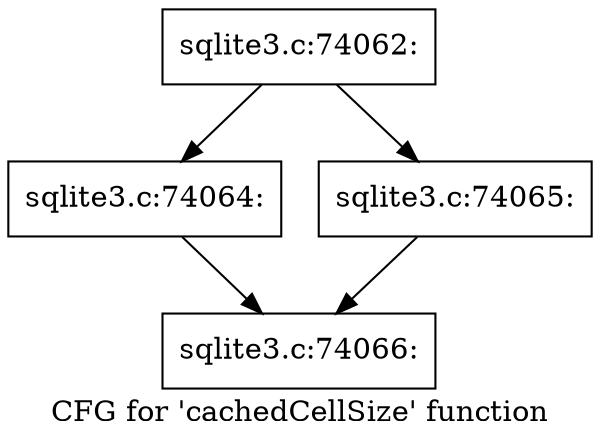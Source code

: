 digraph "CFG for 'cachedCellSize' function" {
	label="CFG for 'cachedCellSize' function";

	Node0x55c0f81dcbf0 [shape=record,label="{sqlite3.c:74062:}"];
	Node0x55c0f81dcbf0 -> Node0x55c0f8248240;
	Node0x55c0f81dcbf0 -> Node0x55c0f81dd190;
	Node0x55c0f8248240 [shape=record,label="{sqlite3.c:74064:}"];
	Node0x55c0f8248240 -> Node0x55c0f81dcd70;
	Node0x55c0f81dd190 [shape=record,label="{sqlite3.c:74065:}"];
	Node0x55c0f81dd190 -> Node0x55c0f81dcd70;
	Node0x55c0f81dcd70 [shape=record,label="{sqlite3.c:74066:}"];
}

